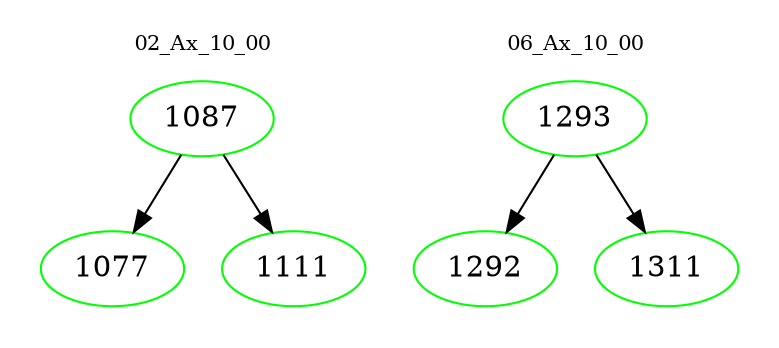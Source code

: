 digraph{
subgraph cluster_0 {
color = white
label = "02_Ax_10_00";
fontsize=10;
T0_1087 [label="1087", color="green"]
T0_1087 -> T0_1077 [color="black"]
T0_1077 [label="1077", color="green"]
T0_1087 -> T0_1111 [color="black"]
T0_1111 [label="1111", color="green"]
}
subgraph cluster_1 {
color = white
label = "06_Ax_10_00";
fontsize=10;
T1_1293 [label="1293", color="green"]
T1_1293 -> T1_1292 [color="black"]
T1_1292 [label="1292", color="green"]
T1_1293 -> T1_1311 [color="black"]
T1_1311 [label="1311", color="green"]
}
}
